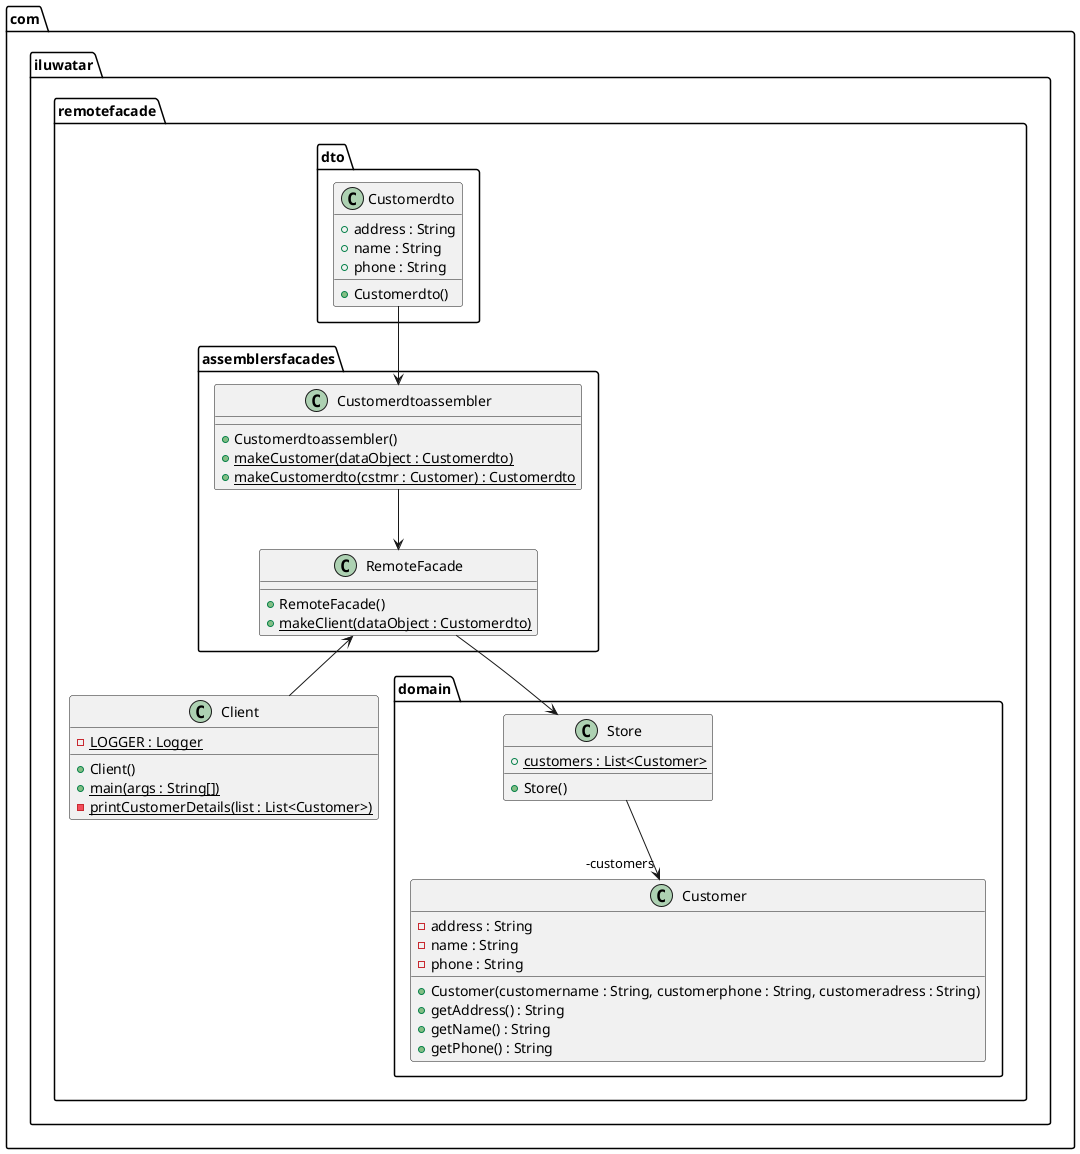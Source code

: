 @startuml
package com.iluwatar.remotefacade.assemblersfacades {
  class Customerdtoassembler {
    + Customerdtoassembler()
    + makeCustomer(dataObject : Customerdto) {static}
    + makeCustomerdto(cstmr : Customer) : Customerdto {static}
  }
  class RemoteFacade {
    + RemoteFacade()
    + makeClient(dataObject : Customerdto) {static}
  }
}
package com.iluwatar.remotefacade {
  class Client {
    - LOGGER : Logger {static}
    + Client()
    + main(args : String[]) {static}
    - printCustomerDetails(list : List<Customer>) {static}
  }
}
package com.iluwatar.remotefacade.dto {
  class Customerdto {
    + address : String
    + name : String
    + phone : String
    + Customerdto()
  }
}
package com.iluwatar.remotefacade.domain {
  class Customer {
    - address : String
    - name : String
    - phone : String
    + Customer(customername : String, customerphone : String, customeradress : String)
    + getAddress() : String
    + getName() : String
    + getPhone() : String
  }
  class Store{
    + customers : List<Customer> {static}
    + Store()
  }
}
Store -->  "-customers" Customer
Customerdtoassembler --> RemoteFacade
RemoteFacade --> Store
RemoteFacade <-- Client
Customerdto --> Customerdtoassembler

@enduml